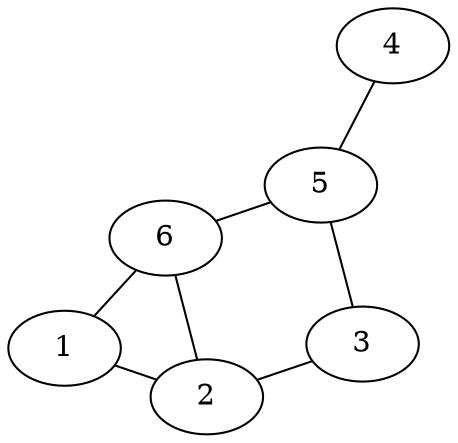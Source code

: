  graph example_1 {
   layout=neato;
     a [label="1"];
     b [label="2"];
     c [label="3"];
     d [label="4"];
     e [label="5"];
     f [label="6"];

     a -- b;
     a -- f;
     b -- c;
     b -- f;
     c -- e;
     d -- e;
     e -- f;

  { rank=same; b c }
  { rank=same; f e d }
 }
